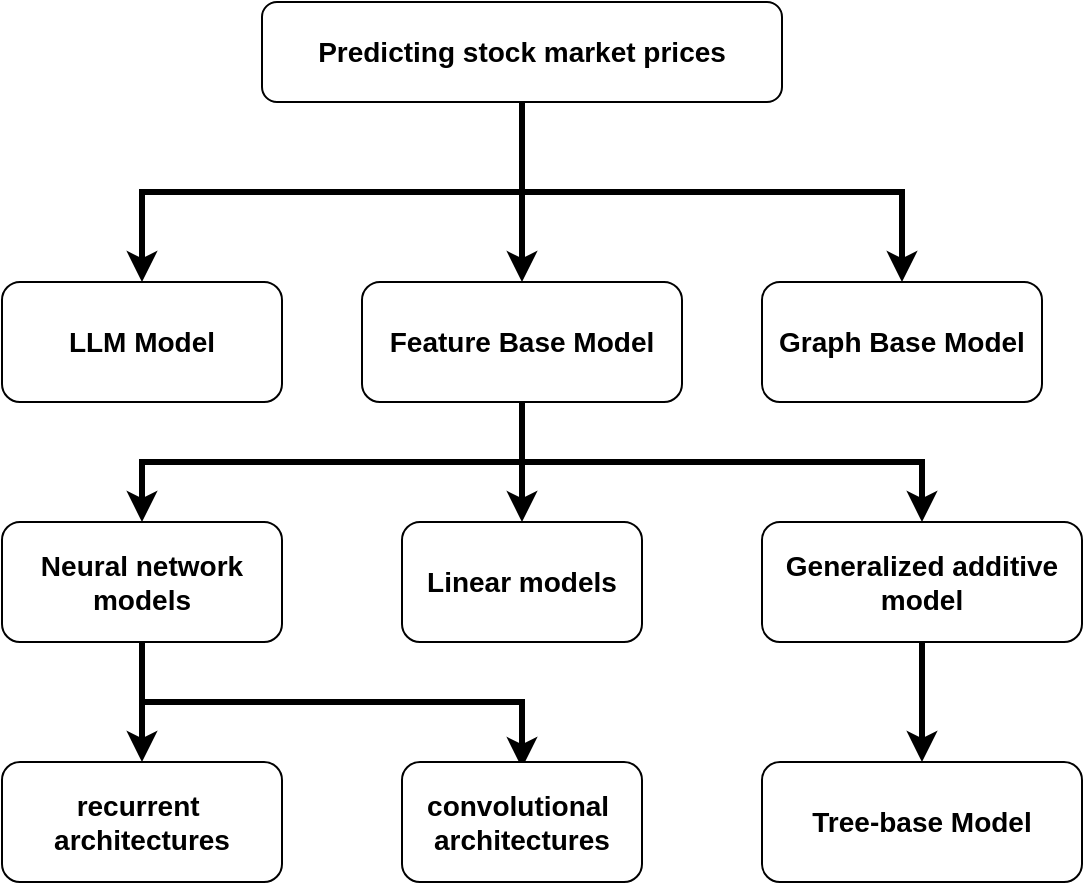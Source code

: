 <mxfile version="22.1.9" type="github">
  <diagram name="Page-1" id="ajofNfoX7y1gAf4j18_G">
    <mxGraphModel dx="778" dy="493" grid="0" gridSize="10" guides="1" tooltips="1" connect="1" arrows="1" fold="1" page="1" pageScale="1" pageWidth="850" pageHeight="1100" math="0" shadow="0">
      <root>
        <mxCell id="0" />
        <mxCell id="1" parent="0" />
        <mxCell id="QEvCKpM-7lKXbSm6Cstn-6" style="edgeStyle=orthogonalEdgeStyle;rounded=0;orthogonalLoop=1;jettySize=auto;html=1;exitX=0.5;exitY=1;exitDx=0;exitDy=0;entryX=0.5;entryY=0;entryDx=0;entryDy=0;strokeWidth=3;" edge="1" parent="1" source="QEvCKpM-7lKXbSm6Cstn-1" target="QEvCKpM-7lKXbSm6Cstn-2">
          <mxGeometry relative="1" as="geometry" />
        </mxCell>
        <mxCell id="QEvCKpM-7lKXbSm6Cstn-7" style="edgeStyle=orthogonalEdgeStyle;rounded=0;orthogonalLoop=1;jettySize=auto;html=1;entryX=0.5;entryY=0;entryDx=0;entryDy=0;strokeWidth=3;" edge="1" parent="1" source="QEvCKpM-7lKXbSm6Cstn-1" target="QEvCKpM-7lKXbSm6Cstn-4">
          <mxGeometry relative="1" as="geometry" />
        </mxCell>
        <mxCell id="QEvCKpM-7lKXbSm6Cstn-9" style="edgeStyle=orthogonalEdgeStyle;rounded=0;orthogonalLoop=1;jettySize=auto;html=1;exitX=0.5;exitY=1;exitDx=0;exitDy=0;entryX=0.5;entryY=0;entryDx=0;entryDy=0;strokeWidth=3;" edge="1" parent="1" source="QEvCKpM-7lKXbSm6Cstn-1" target="QEvCKpM-7lKXbSm6Cstn-8">
          <mxGeometry relative="1" as="geometry" />
        </mxCell>
        <mxCell id="QEvCKpM-7lKXbSm6Cstn-1" value="&lt;font style=&quot;font-size: 14px;&quot;&gt;&lt;b&gt;Predicting stock market prices&lt;/b&gt;&lt;/font&gt;" style="rounded=1;whiteSpace=wrap;html=1;" vertex="1" parent="1">
          <mxGeometry x="290" y="200" width="260" height="50" as="geometry" />
        </mxCell>
        <mxCell id="QEvCKpM-7lKXbSm6Cstn-11" style="edgeStyle=orthogonalEdgeStyle;rounded=0;orthogonalLoop=1;jettySize=auto;html=1;entryX=0.5;entryY=0;entryDx=0;entryDy=0;strokeWidth=3;" edge="1" parent="1" source="QEvCKpM-7lKXbSm6Cstn-2" target="QEvCKpM-7lKXbSm6Cstn-10">
          <mxGeometry relative="1" as="geometry" />
        </mxCell>
        <mxCell id="QEvCKpM-7lKXbSm6Cstn-14" style="edgeStyle=orthogonalEdgeStyle;rounded=0;orthogonalLoop=1;jettySize=auto;html=1;entryX=0.5;entryY=0;entryDx=0;entryDy=0;strokeWidth=3;" edge="1" parent="1" source="QEvCKpM-7lKXbSm6Cstn-2" target="QEvCKpM-7lKXbSm6Cstn-12">
          <mxGeometry relative="1" as="geometry">
            <Array as="points">
              <mxPoint x="420" y="430" />
              <mxPoint x="620" y="430" />
            </Array>
          </mxGeometry>
        </mxCell>
        <mxCell id="QEvCKpM-7lKXbSm6Cstn-19" style="edgeStyle=orthogonalEdgeStyle;rounded=0;orthogonalLoop=1;jettySize=auto;html=1;entryX=0.5;entryY=0;entryDx=0;entryDy=0;strokeWidth=3;" edge="1" parent="1" source="QEvCKpM-7lKXbSm6Cstn-2" target="QEvCKpM-7lKXbSm6Cstn-18">
          <mxGeometry relative="1" as="geometry">
            <Array as="points">
              <mxPoint x="420" y="430" />
              <mxPoint x="230" y="430" />
            </Array>
          </mxGeometry>
        </mxCell>
        <mxCell id="QEvCKpM-7lKXbSm6Cstn-2" value="&lt;b&gt;&lt;font style=&quot;font-size: 14px;&quot;&gt;Feature Base Model&lt;/font&gt;&lt;/b&gt;" style="rounded=1;whiteSpace=wrap;html=1;" vertex="1" parent="1">
          <mxGeometry x="340" y="340" width="160" height="60" as="geometry" />
        </mxCell>
        <mxCell id="QEvCKpM-7lKXbSm6Cstn-4" value="&lt;font style=&quot;font-size: 14px;&quot;&gt;&lt;b&gt;Graph Base Model&lt;/b&gt;&lt;/font&gt;" style="rounded=1;whiteSpace=wrap;html=1;" vertex="1" parent="1">
          <mxGeometry x="540" y="340" width="140" height="60" as="geometry" />
        </mxCell>
        <mxCell id="QEvCKpM-7lKXbSm6Cstn-8" value="&lt;font style=&quot;font-size: 14px;&quot;&gt;&lt;b&gt;LLM Model&lt;/b&gt;&lt;/font&gt;" style="rounded=1;whiteSpace=wrap;html=1;" vertex="1" parent="1">
          <mxGeometry x="160" y="340" width="140" height="60" as="geometry" />
        </mxCell>
        <mxCell id="QEvCKpM-7lKXbSm6Cstn-10" value="&lt;font style=&quot;font-size: 14px;&quot;&gt;&lt;b&gt;Linear models&lt;/b&gt;&lt;/font&gt;" style="rounded=1;whiteSpace=wrap;html=1;" vertex="1" parent="1">
          <mxGeometry x="360" y="460" width="120" height="60" as="geometry" />
        </mxCell>
        <mxCell id="QEvCKpM-7lKXbSm6Cstn-15" style="edgeStyle=orthogonalEdgeStyle;rounded=0;orthogonalLoop=1;jettySize=auto;html=1;strokeWidth=3;" edge="1" parent="1" source="QEvCKpM-7lKXbSm6Cstn-12" target="QEvCKpM-7lKXbSm6Cstn-13">
          <mxGeometry relative="1" as="geometry" />
        </mxCell>
        <mxCell id="QEvCKpM-7lKXbSm6Cstn-12" value="&lt;font style=&quot;font-size: 14px;&quot;&gt;&lt;b&gt;Generalized additive model&lt;/b&gt;&lt;/font&gt;" style="rounded=1;whiteSpace=wrap;html=1;" vertex="1" parent="1">
          <mxGeometry x="540" y="460" width="160" height="60" as="geometry" />
        </mxCell>
        <mxCell id="QEvCKpM-7lKXbSm6Cstn-13" value="&lt;span style=&quot;font-size: 14px;&quot;&gt;&lt;b&gt;Tree-base Model&lt;/b&gt;&lt;/span&gt;" style="rounded=1;whiteSpace=wrap;html=1;" vertex="1" parent="1">
          <mxGeometry x="540" y="580" width="160" height="60" as="geometry" />
        </mxCell>
        <mxCell id="QEvCKpM-7lKXbSm6Cstn-25" style="edgeStyle=orthogonalEdgeStyle;rounded=0;orthogonalLoop=1;jettySize=auto;html=1;entryX=0.5;entryY=0;entryDx=0;entryDy=0;strokeWidth=3;" edge="1" parent="1" source="QEvCKpM-7lKXbSm6Cstn-18" target="QEvCKpM-7lKXbSm6Cstn-21">
          <mxGeometry relative="1" as="geometry" />
        </mxCell>
        <mxCell id="QEvCKpM-7lKXbSm6Cstn-26" style="edgeStyle=orthogonalEdgeStyle;rounded=0;orthogonalLoop=1;jettySize=auto;html=1;entryX=0.5;entryY=0;entryDx=0;entryDy=0;strokeWidth=3;" edge="1" parent="1">
          <mxGeometry relative="1" as="geometry">
            <mxPoint x="230" y="523" as="sourcePoint" />
            <mxPoint x="420" y="583" as="targetPoint" />
            <Array as="points">
              <mxPoint x="230" y="550" />
              <mxPoint x="420" y="550" />
            </Array>
          </mxGeometry>
        </mxCell>
        <mxCell id="QEvCKpM-7lKXbSm6Cstn-18" value="&lt;font style=&quot;font-size: 14px;&quot;&gt;&lt;b&gt;Neural network models&lt;/b&gt;&lt;/font&gt;" style="rounded=1;whiteSpace=wrap;html=1;" vertex="1" parent="1">
          <mxGeometry x="160" y="460" width="140" height="60" as="geometry" />
        </mxCell>
        <mxCell id="QEvCKpM-7lKXbSm6Cstn-21" value="&lt;font style=&quot;font-size: 14px;&quot;&gt;&lt;b&gt;recurrent&amp;nbsp;&lt;br&gt;architectures&lt;/b&gt;&lt;/font&gt;" style="rounded=1;whiteSpace=wrap;html=1;" vertex="1" parent="1">
          <mxGeometry x="160" y="580" width="140" height="60" as="geometry" />
        </mxCell>
        <mxCell id="QEvCKpM-7lKXbSm6Cstn-23" value="&lt;font style=&quot;font-size: 14px;&quot;&gt;&lt;b&gt;convolutional&amp;nbsp;&lt;br&gt;architectures&lt;/b&gt;&lt;/font&gt;" style="rounded=1;whiteSpace=wrap;html=1;" vertex="1" parent="1">
          <mxGeometry x="360" y="580" width="120" height="60" as="geometry" />
        </mxCell>
      </root>
    </mxGraphModel>
  </diagram>
</mxfile>

